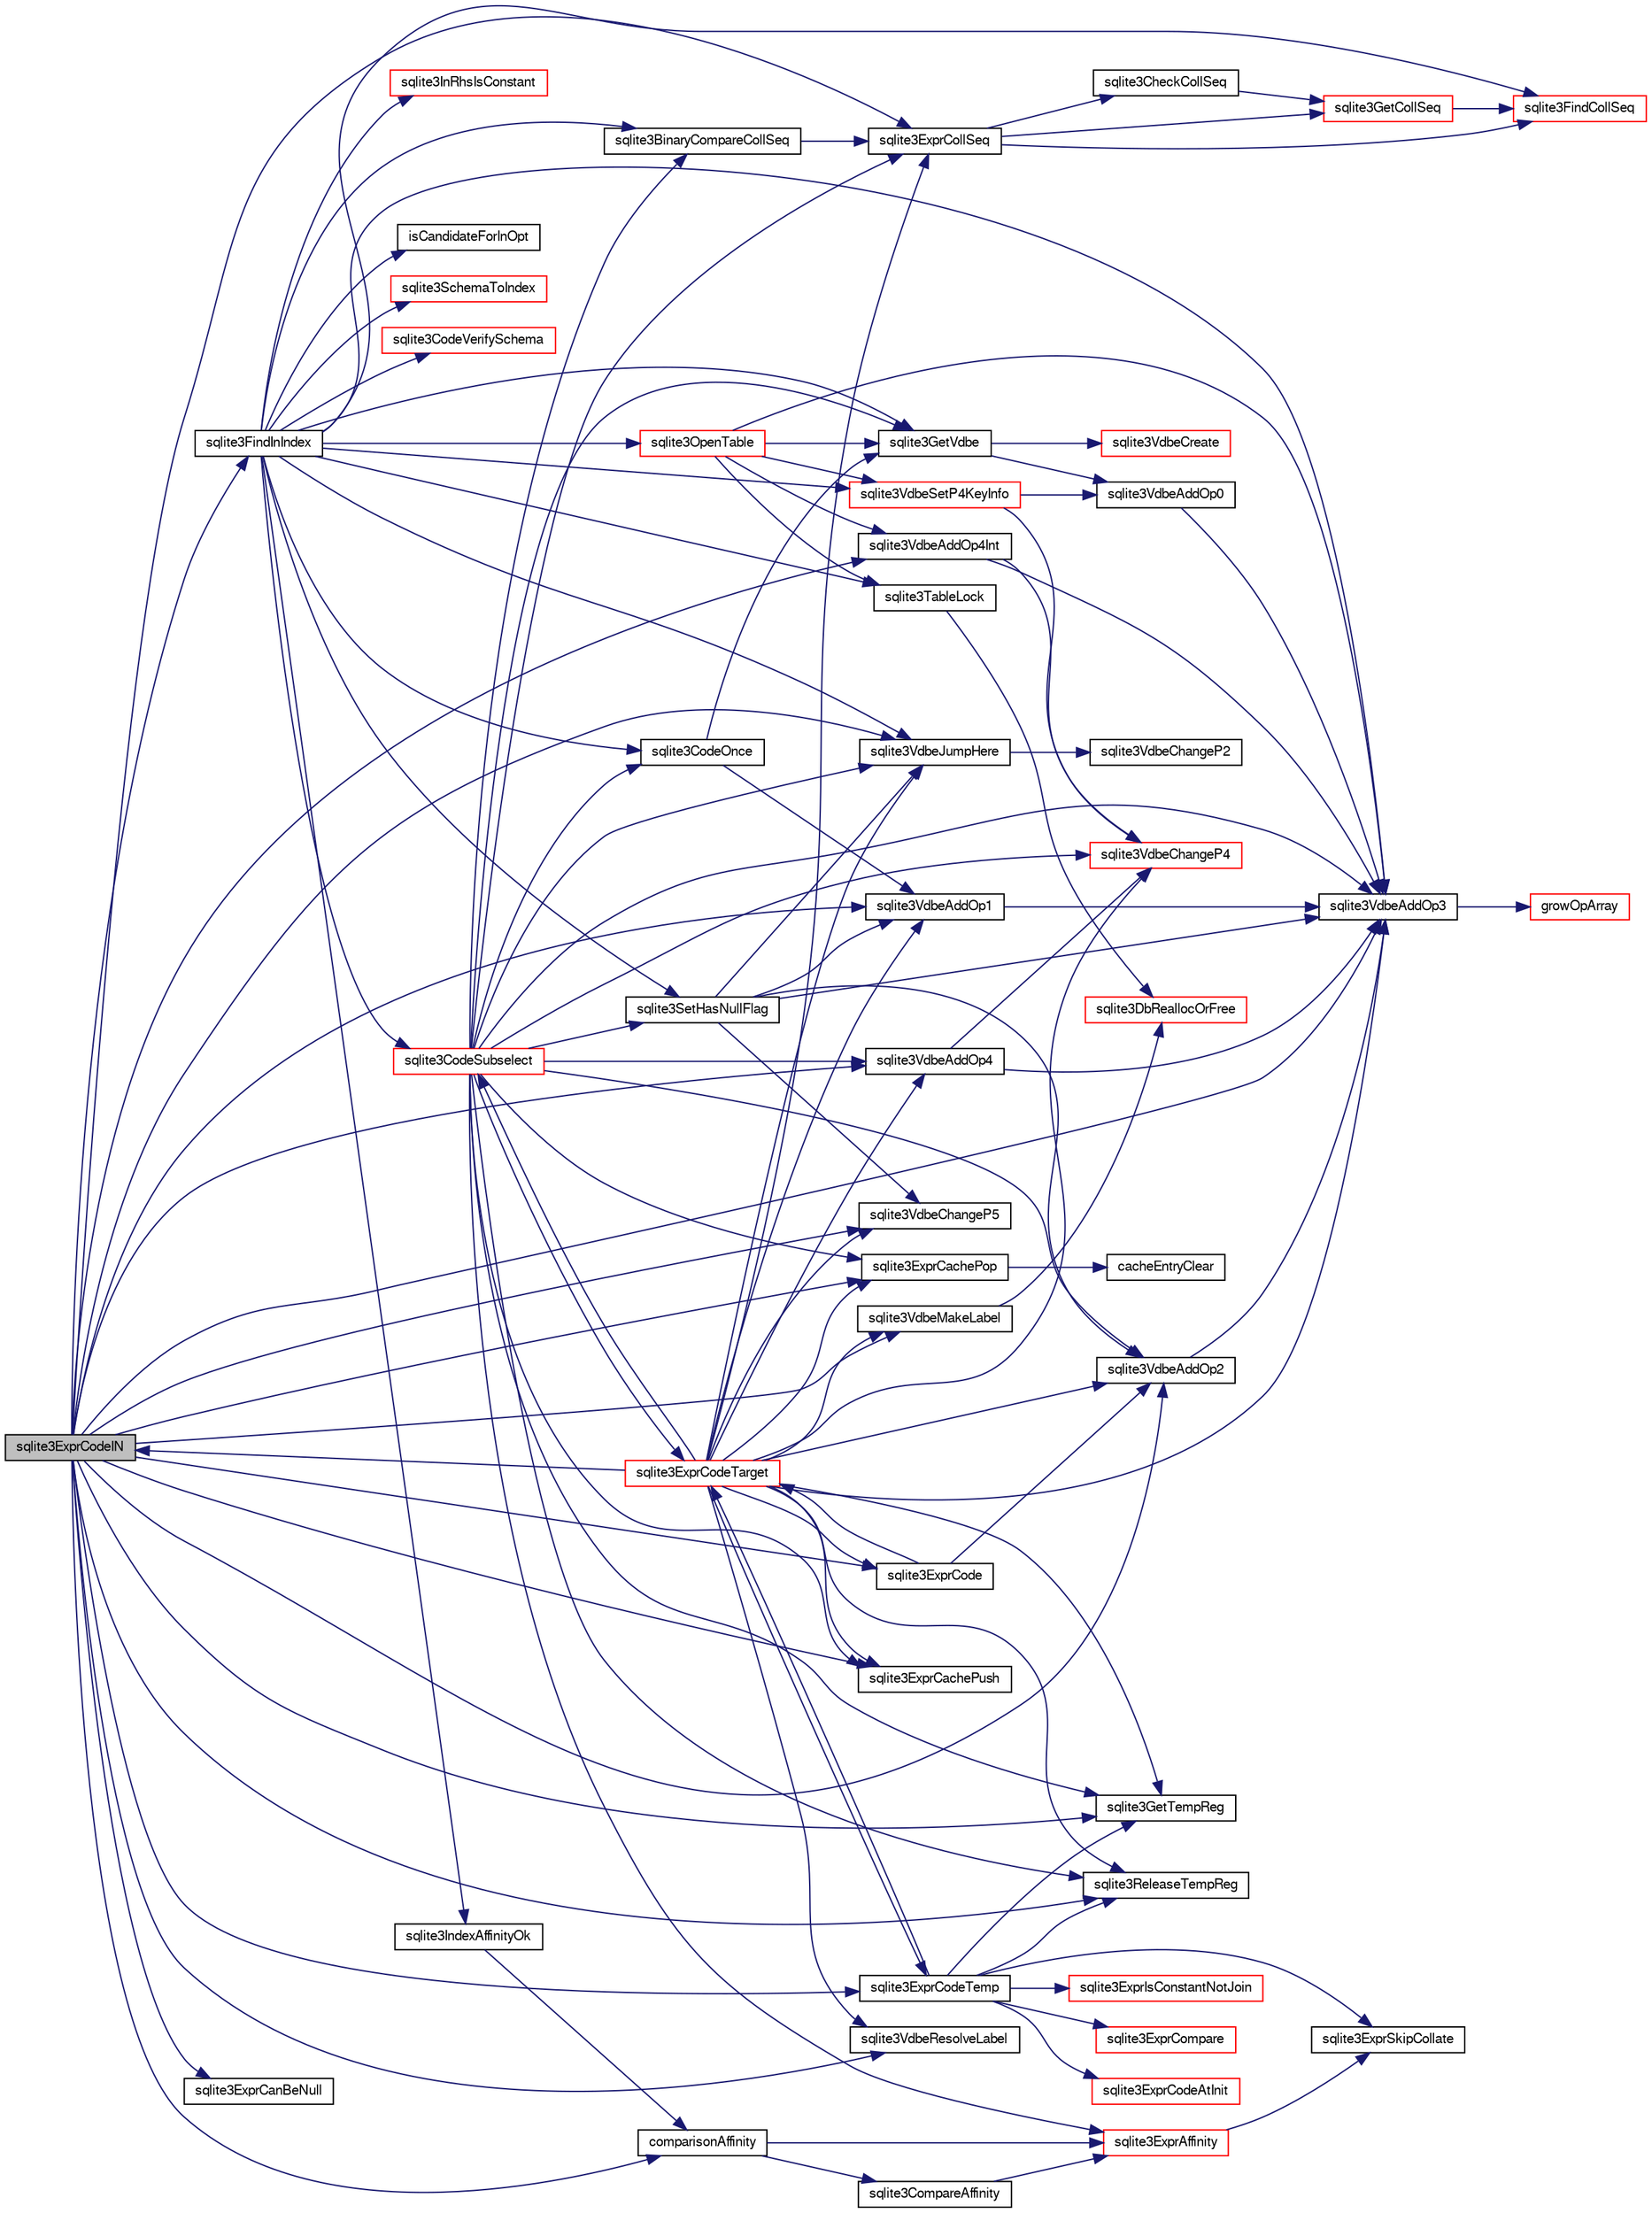 digraph "sqlite3ExprCodeIN"
{
  edge [fontname="FreeSans",fontsize="10",labelfontname="FreeSans",labelfontsize="10"];
  node [fontname="FreeSans",fontsize="10",shape=record];
  rankdir="LR";
  Node523585 [label="sqlite3ExprCodeIN",height=0.2,width=0.4,color="black", fillcolor="grey75", style="filled", fontcolor="black"];
  Node523585 -> Node523586 [color="midnightblue",fontsize="10",style="solid",fontname="FreeSans"];
  Node523586 [label="sqlite3FindInIndex",height=0.2,width=0.4,color="black", fillcolor="white", style="filled",URL="$sqlite3_8c.html#af7d8c56ab0231f44bb5f87b3fafeffb2"];
  Node523586 -> Node523587 [color="midnightblue",fontsize="10",style="solid",fontname="FreeSans"];
  Node523587 [label="sqlite3GetVdbe",height=0.2,width=0.4,color="black", fillcolor="white", style="filled",URL="$sqlite3_8c.html#a76b721dcd00b0587308547594cb6c1f4"];
  Node523587 -> Node523588 [color="midnightblue",fontsize="10",style="solid",fontname="FreeSans"];
  Node523588 [label="sqlite3VdbeCreate",height=0.2,width=0.4,color="red", fillcolor="white", style="filled",URL="$sqlite3_8c.html#a7778fbbc1a7b677f680ce0afc44a88e2"];
  Node523587 -> Node523602 [color="midnightblue",fontsize="10",style="solid",fontname="FreeSans"];
  Node523602 [label="sqlite3VdbeAddOp0",height=0.2,width=0.4,color="black", fillcolor="white", style="filled",URL="$sqlite3_8c.html#a0aefd237fc1d629f3a3d3d454ced408a"];
  Node523602 -> Node523603 [color="midnightblue",fontsize="10",style="solid",fontname="FreeSans"];
  Node523603 [label="sqlite3VdbeAddOp3",height=0.2,width=0.4,color="black", fillcolor="white", style="filled",URL="$sqlite3_8c.html#a29b4560b019211a73e1478cec7468345"];
  Node523603 -> Node523604 [color="midnightblue",fontsize="10",style="solid",fontname="FreeSans"];
  Node523604 [label="growOpArray",height=0.2,width=0.4,color="red", fillcolor="white", style="filled",URL="$sqlite3_8c.html#adb00b9ead01ffe0d757d5a6d0853ada5"];
  Node523586 -> Node523874 [color="midnightblue",fontsize="10",style="solid",fontname="FreeSans"];
  Node523874 [label="isCandidateForInOpt",height=0.2,width=0.4,color="black", fillcolor="white", style="filled",URL="$sqlite3_8c.html#aab218bb4041dbddd76b1a0da6880797e"];
  Node523586 -> Node523875 [color="midnightblue",fontsize="10",style="solid",fontname="FreeSans"];
  Node523875 [label="sqlite3SchemaToIndex",height=0.2,width=0.4,color="red", fillcolor="white", style="filled",URL="$sqlite3_8c.html#ad9ef77a42022f1f8c8ab71b5761f5134"];
  Node523586 -> Node523876 [color="midnightblue",fontsize="10",style="solid",fontname="FreeSans"];
  Node523876 [label="sqlite3CodeVerifySchema",height=0.2,width=0.4,color="red", fillcolor="white", style="filled",URL="$sqlite3_8c.html#ad9d8708d96f8416ec59ebf41c57000f9"];
  Node523586 -> Node524094 [color="midnightblue",fontsize="10",style="solid",fontname="FreeSans"];
  Node524094 [label="sqlite3TableLock",height=0.2,width=0.4,color="black", fillcolor="white", style="filled",URL="$sqlite3_8c.html#a13be5e81f379c515f270f6f2a3bb63a7"];
  Node524094 -> Node523665 [color="midnightblue",fontsize="10",style="solid",fontname="FreeSans"];
  Node523665 [label="sqlite3DbReallocOrFree",height=0.2,width=0.4,color="red", fillcolor="white", style="filled",URL="$sqlite3_8c.html#a532a9fd62eeb46b61885a0fff075231c"];
  Node523586 -> Node524095 [color="midnightblue",fontsize="10",style="solid",fontname="FreeSans"];
  Node524095 [label="sqlite3CodeOnce",height=0.2,width=0.4,color="black", fillcolor="white", style="filled",URL="$sqlite3_8c.html#a5ecd5f72b70f6492237c62035890eaf3"];
  Node524095 -> Node523587 [color="midnightblue",fontsize="10",style="solid",fontname="FreeSans"];
  Node524095 -> Node524096 [color="midnightblue",fontsize="10",style="solid",fontname="FreeSans"];
  Node524096 [label="sqlite3VdbeAddOp1",height=0.2,width=0.4,color="black", fillcolor="white", style="filled",URL="$sqlite3_8c.html#a6207112b1851d7e7d76e887ef6d72d5a"];
  Node524096 -> Node523603 [color="midnightblue",fontsize="10",style="solid",fontname="FreeSans"];
  Node523586 -> Node524097 [color="midnightblue",fontsize="10",style="solid",fontname="FreeSans"];
  Node524097 [label="sqlite3OpenTable",height=0.2,width=0.4,color="red", fillcolor="white", style="filled",URL="$sqlite3_8c.html#aa935d8de28fb95e999736ef792d5a808"];
  Node524097 -> Node523587 [color="midnightblue",fontsize="10",style="solid",fontname="FreeSans"];
  Node524097 -> Node524094 [color="midnightblue",fontsize="10",style="solid",fontname="FreeSans"];
  Node524097 -> Node524098 [color="midnightblue",fontsize="10",style="solid",fontname="FreeSans"];
  Node524098 [label="sqlite3VdbeAddOp4Int",height=0.2,width=0.4,color="black", fillcolor="white", style="filled",URL="$sqlite3_8c.html#afff63410071bb7015a6392d8a7704b43"];
  Node524098 -> Node523603 [color="midnightblue",fontsize="10",style="solid",fontname="FreeSans"];
  Node524098 -> Node524099 [color="midnightblue",fontsize="10",style="solid",fontname="FreeSans"];
  Node524099 [label="sqlite3VdbeChangeP4",height=0.2,width=0.4,color="red", fillcolor="white", style="filled",URL="$sqlite3_8c.html#add0d891a062d044a0c7e6fc072702830"];
  Node524097 -> Node523603 [color="midnightblue",fontsize="10",style="solid",fontname="FreeSans"];
  Node524097 -> Node524108 [color="midnightblue",fontsize="10",style="solid",fontname="FreeSans"];
  Node524108 [label="sqlite3VdbeSetP4KeyInfo",height=0.2,width=0.4,color="red", fillcolor="white", style="filled",URL="$sqlite3_8c.html#a342090b36fbf7fdace2a23b8efca030c"];
  Node524108 -> Node524099 [color="midnightblue",fontsize="10",style="solid",fontname="FreeSans"];
  Node524108 -> Node523602 [color="midnightblue",fontsize="10",style="solid",fontname="FreeSans"];
  Node523586 -> Node524130 [color="midnightblue",fontsize="10",style="solid",fontname="FreeSans"];
  Node524130 [label="sqlite3VdbeJumpHere",height=0.2,width=0.4,color="black", fillcolor="white", style="filled",URL="$sqlite3_8c.html#a95562175c9105ba0abe1d4dc6f8a39d4"];
  Node524130 -> Node524131 [color="midnightblue",fontsize="10",style="solid",fontname="FreeSans"];
  Node524131 [label="sqlite3VdbeChangeP2",height=0.2,width=0.4,color="black", fillcolor="white", style="filled",URL="$sqlite3_8c.html#aaf43838cdd2fd0e5e834e2ef214ab26c"];
  Node523586 -> Node524132 [color="midnightblue",fontsize="10",style="solid",fontname="FreeSans"];
  Node524132 [label="sqlite3BinaryCompareCollSeq",height=0.2,width=0.4,color="black", fillcolor="white", style="filled",URL="$sqlite3_8c.html#ad736cef22bdf857cc89b9411ffca6af6"];
  Node524132 -> Node524133 [color="midnightblue",fontsize="10",style="solid",fontname="FreeSans"];
  Node524133 [label="sqlite3ExprCollSeq",height=0.2,width=0.4,color="black", fillcolor="white", style="filled",URL="$sqlite3_8c.html#af36e271ed5ce13d4f2d088a766529574"];
  Node524133 -> Node524122 [color="midnightblue",fontsize="10",style="solid",fontname="FreeSans"];
  Node524122 [label="sqlite3GetCollSeq",height=0.2,width=0.4,color="red", fillcolor="white", style="filled",URL="$sqlite3_8c.html#a4ed2e10e20f9616894d068c6c73c3134"];
  Node524122 -> Node524112 [color="midnightblue",fontsize="10",style="solid",fontname="FreeSans"];
  Node524112 [label="sqlite3FindCollSeq",height=0.2,width=0.4,color="red", fillcolor="white", style="filled",URL="$sqlite3_8c.html#ac4f91d39f24a6435de12698fdb16bc14"];
  Node524133 -> Node524112 [color="midnightblue",fontsize="10",style="solid",fontname="FreeSans"];
  Node524133 -> Node524134 [color="midnightblue",fontsize="10",style="solid",fontname="FreeSans"];
  Node524134 [label="sqlite3CheckCollSeq",height=0.2,width=0.4,color="black", fillcolor="white", style="filled",URL="$sqlite3_8c.html#aaf12fc8e392ea73879ac89207623d813"];
  Node524134 -> Node524122 [color="midnightblue",fontsize="10",style="solid",fontname="FreeSans"];
  Node523586 -> Node524135 [color="midnightblue",fontsize="10",style="solid",fontname="FreeSans"];
  Node524135 [label="sqlite3IndexAffinityOk",height=0.2,width=0.4,color="black", fillcolor="white", style="filled",URL="$sqlite3_8c.html#a9d43a9db81f31f7473f7ca11fd823900"];
  Node524135 -> Node524136 [color="midnightblue",fontsize="10",style="solid",fontname="FreeSans"];
  Node524136 [label="comparisonAffinity",height=0.2,width=0.4,color="black", fillcolor="white", style="filled",URL="$sqlite3_8c.html#a288a61b5d72d6974ed9b0bb4f57f45ac"];
  Node524136 -> Node524137 [color="midnightblue",fontsize="10",style="solid",fontname="FreeSans"];
  Node524137 [label="sqlite3ExprAffinity",height=0.2,width=0.4,color="red", fillcolor="white", style="filled",URL="$sqlite3_8c.html#aca6a667380b05650f917422118d8b7d3"];
  Node524137 -> Node524138 [color="midnightblue",fontsize="10",style="solid",fontname="FreeSans"];
  Node524138 [label="sqlite3ExprSkipCollate",height=0.2,width=0.4,color="black", fillcolor="white", style="filled",URL="$sqlite3_8c.html#a91b59896d4e3534de7c33940dca8537c"];
  Node524136 -> Node524140 [color="midnightblue",fontsize="10",style="solid",fontname="FreeSans"];
  Node524140 [label="sqlite3CompareAffinity",height=0.2,width=0.4,color="black", fillcolor="white", style="filled",URL="$sqlite3_8c.html#a4bd560a9a6a8d11bec0a070a46eb38fa"];
  Node524140 -> Node524137 [color="midnightblue",fontsize="10",style="solid",fontname="FreeSans"];
  Node523586 -> Node524112 [color="midnightblue",fontsize="10",style="solid",fontname="FreeSans"];
  Node523586 -> Node523603 [color="midnightblue",fontsize="10",style="solid",fontname="FreeSans"];
  Node523586 -> Node524108 [color="midnightblue",fontsize="10",style="solid",fontname="FreeSans"];
  Node523586 -> Node524141 [color="midnightblue",fontsize="10",style="solid",fontname="FreeSans"];
  Node524141 [label="sqlite3SetHasNullFlag",height=0.2,width=0.4,color="black", fillcolor="white", style="filled",URL="$sqlite3_8c.html#a511bff4eca230be2bd9a75d450f66449"];
  Node524141 -> Node524142 [color="midnightblue",fontsize="10",style="solid",fontname="FreeSans"];
  Node524142 [label="sqlite3VdbeAddOp2",height=0.2,width=0.4,color="black", fillcolor="white", style="filled",URL="$sqlite3_8c.html#ae87204d7b069da19e4db0404c6deaae5"];
  Node524142 -> Node523603 [color="midnightblue",fontsize="10",style="solid",fontname="FreeSans"];
  Node524141 -> Node524096 [color="midnightblue",fontsize="10",style="solid",fontname="FreeSans"];
  Node524141 -> Node523603 [color="midnightblue",fontsize="10",style="solid",fontname="FreeSans"];
  Node524141 -> Node524143 [color="midnightblue",fontsize="10",style="solid",fontname="FreeSans"];
  Node524143 [label="sqlite3VdbeChangeP5",height=0.2,width=0.4,color="black", fillcolor="white", style="filled",URL="$sqlite3_8c.html#a4dde2e4087eda945511b05d667050740"];
  Node524141 -> Node524130 [color="midnightblue",fontsize="10",style="solid",fontname="FreeSans"];
  Node523586 -> Node524144 [color="midnightblue",fontsize="10",style="solid",fontname="FreeSans"];
  Node524144 [label="sqlite3InRhsIsConstant",height=0.2,width=0.4,color="red", fillcolor="white", style="filled",URL="$sqlite3_8c.html#aa86274ae36887fb37a9de14c8327e79e"];
  Node523586 -> Node524154 [color="midnightblue",fontsize="10",style="solid",fontname="FreeSans"];
  Node524154 [label="sqlite3CodeSubselect",height=0.2,width=0.4,color="red", fillcolor="white", style="filled",URL="$sqlite3_8c.html#aa69b46d2204a1d1b110107a1be12ee0c"];
  Node524154 -> Node523587 [color="midnightblue",fontsize="10",style="solid",fontname="FreeSans"];
  Node524154 -> Node524155 [color="midnightblue",fontsize="10",style="solid",fontname="FreeSans"];
  Node524155 [label="sqlite3ExprCachePush",height=0.2,width=0.4,color="black", fillcolor="white", style="filled",URL="$sqlite3_8c.html#a90233ce12875e170a87746ef3fa1d691"];
  Node524154 -> Node524095 [color="midnightblue",fontsize="10",style="solid",fontname="FreeSans"];
  Node524154 -> Node524156 [color="midnightblue",fontsize="10",style="solid",fontname="FreeSans"];
  Node524156 [label="sqlite3VdbeAddOp4",height=0.2,width=0.4,color="black", fillcolor="white", style="filled",URL="$sqlite3_8c.html#a739d7a47b1c11779283b7797ea7e1d4d"];
  Node524156 -> Node523603 [color="midnightblue",fontsize="10",style="solid",fontname="FreeSans"];
  Node524156 -> Node524099 [color="midnightblue",fontsize="10",style="solid",fontname="FreeSans"];
  Node524154 -> Node524137 [color="midnightblue",fontsize="10",style="solid",fontname="FreeSans"];
  Node524154 -> Node524142 [color="midnightblue",fontsize="10",style="solid",fontname="FreeSans"];
  Node524154 -> Node524132 [color="midnightblue",fontsize="10",style="solid",fontname="FreeSans"];
  Node524154 -> Node524133 [color="midnightblue",fontsize="10",style="solid",fontname="FreeSans"];
  Node524154 -> Node524727 [color="midnightblue",fontsize="10",style="solid",fontname="FreeSans"];
  Node524727 [label="sqlite3GetTempReg",height=0.2,width=0.4,color="black", fillcolor="white", style="filled",URL="$sqlite3_8c.html#ab58586b4abaefcc5df42af9d1e84d8fb"];
  Node524154 -> Node523603 [color="midnightblue",fontsize="10",style="solid",fontname="FreeSans"];
  Node524154 -> Node524706 [color="midnightblue",fontsize="10",style="solid",fontname="FreeSans"];
  Node524706 [label="sqlite3ExprCodeTarget",height=0.2,width=0.4,color="red", fillcolor="white", style="filled",URL="$sqlite3_8c.html#a4f308397a0a3ed299ed31aaa1ae2a293"];
  Node524706 -> Node523603 [color="midnightblue",fontsize="10",style="solid",fontname="FreeSans"];
  Node524706 -> Node524156 [color="midnightblue",fontsize="10",style="solid",fontname="FreeSans"];
  Node524706 -> Node524142 [color="midnightblue",fontsize="10",style="solid",fontname="FreeSans"];
  Node524706 -> Node524099 [color="midnightblue",fontsize="10",style="solid",fontname="FreeSans"];
  Node524706 -> Node524724 [color="midnightblue",fontsize="10",style="solid",fontname="FreeSans"];
  Node524724 [label="sqlite3ExprCodeTemp",height=0.2,width=0.4,color="black", fillcolor="white", style="filled",URL="$sqlite3_8c.html#a3bc5c1ccb3c5851847e2aeb4a84ae1fc"];
  Node524724 -> Node524138 [color="midnightblue",fontsize="10",style="solid",fontname="FreeSans"];
  Node524724 -> Node524725 [color="midnightblue",fontsize="10",style="solid",fontname="FreeSans"];
  Node524725 [label="sqlite3ExprIsConstantNotJoin",height=0.2,width=0.4,color="red", fillcolor="white", style="filled",URL="$sqlite3_8c.html#afa15ed1eca55a481fe671d33375b0ec3"];
  Node524724 -> Node524682 [color="midnightblue",fontsize="10",style="solid",fontname="FreeSans"];
  Node524682 [label="sqlite3ExprCompare",height=0.2,width=0.4,color="red", fillcolor="white", style="filled",URL="$sqlite3_8c.html#a0062379db3318d71048a461297c31598"];
  Node524724 -> Node524726 [color="midnightblue",fontsize="10",style="solid",fontname="FreeSans"];
  Node524726 [label="sqlite3ExprCodeAtInit",height=0.2,width=0.4,color="red", fillcolor="white", style="filled",URL="$sqlite3_8c.html#ac95e17399015e079099a882989e125c1"];
  Node524724 -> Node524727 [color="midnightblue",fontsize="10",style="solid",fontname="FreeSans"];
  Node524724 -> Node524706 [color="midnightblue",fontsize="10",style="solid",fontname="FreeSans"];
  Node524724 -> Node524728 [color="midnightblue",fontsize="10",style="solid",fontname="FreeSans"];
  Node524728 [label="sqlite3ReleaseTempReg",height=0.2,width=0.4,color="black", fillcolor="white", style="filled",URL="$sqlite3_8c.html#a48d55dce63ac590c3b0fc464abb67ad7"];
  Node524706 -> Node524096 [color="midnightblue",fontsize="10",style="solid",fontname="FreeSans"];
  Node524706 -> Node524130 [color="midnightblue",fontsize="10",style="solid",fontname="FreeSans"];
  Node524706 -> Node524701 [color="midnightblue",fontsize="10",style="solid",fontname="FreeSans"];
  Node524701 [label="sqlite3VdbeMakeLabel",height=0.2,width=0.4,color="black", fillcolor="white", style="filled",URL="$sqlite3_8c.html#acf57ce8fb6f3c634375c019f5ebe66f6"];
  Node524701 -> Node523665 [color="midnightblue",fontsize="10",style="solid",fontname="FreeSans"];
  Node524706 -> Node524705 [color="midnightblue",fontsize="10",style="solid",fontname="FreeSans"];
  Node524705 [label="sqlite3ExprCode",height=0.2,width=0.4,color="black", fillcolor="white", style="filled",URL="$sqlite3_8c.html#a75f270fb0b111b86924cca4ea507b417"];
  Node524705 -> Node524142 [color="midnightblue",fontsize="10",style="solid",fontname="FreeSans"];
  Node524705 -> Node524706 [color="midnightblue",fontsize="10",style="solid",fontname="FreeSans"];
  Node524706 -> Node524155 [color="midnightblue",fontsize="10",style="solid",fontname="FreeSans"];
  Node524706 -> Node524731 [color="midnightblue",fontsize="10",style="solid",fontname="FreeSans"];
  Node524731 [label="sqlite3ExprCachePop",height=0.2,width=0.4,color="black", fillcolor="white", style="filled",URL="$sqlite3_8c.html#afc801698332f063ac2e24fa5856939c6"];
  Node524731 -> Node524704 [color="midnightblue",fontsize="10",style="solid",fontname="FreeSans"];
  Node524704 [label="cacheEntryClear",height=0.2,width=0.4,color="black", fillcolor="white", style="filled",URL="$sqlite3_8c.html#a695836faaedd1f2926d828f459bce76e"];
  Node524706 -> Node524732 [color="midnightblue",fontsize="10",style="solid",fontname="FreeSans"];
  Node524732 [label="sqlite3VdbeResolveLabel",height=0.2,width=0.4,color="black", fillcolor="white", style="filled",URL="$sqlite3_8c.html#a0a86f82356e392d9a84a008559c1aeeb"];
  Node524706 -> Node524133 [color="midnightblue",fontsize="10",style="solid",fontname="FreeSans"];
  Node524706 -> Node524143 [color="midnightblue",fontsize="10",style="solid",fontname="FreeSans"];
  Node524706 -> Node524154 [color="midnightblue",fontsize="10",style="solid",fontname="FreeSans"];
  Node524706 -> Node523585 [color="midnightblue",fontsize="10",style="solid",fontname="FreeSans"];
  Node524706 -> Node524727 [color="midnightblue",fontsize="10",style="solid",fontname="FreeSans"];
  Node524706 -> Node524728 [color="midnightblue",fontsize="10",style="solid",fontname="FreeSans"];
  Node524154 -> Node524728 [color="midnightblue",fontsize="10",style="solid",fontname="FreeSans"];
  Node524154 -> Node524099 [color="midnightblue",fontsize="10",style="solid",fontname="FreeSans"];
  Node524154 -> Node524141 [color="midnightblue",fontsize="10",style="solid",fontname="FreeSans"];
  Node524154 -> Node524130 [color="midnightblue",fontsize="10",style="solid",fontname="FreeSans"];
  Node524154 -> Node524731 [color="midnightblue",fontsize="10",style="solid",fontname="FreeSans"];
  Node523585 -> Node524136 [color="midnightblue",fontsize="10",style="solid",fontname="FreeSans"];
  Node523585 -> Node524155 [color="midnightblue",fontsize="10",style="solid",fontname="FreeSans"];
  Node523585 -> Node524727 [color="midnightblue",fontsize="10",style="solid",fontname="FreeSans"];
  Node523585 -> Node524705 [color="midnightblue",fontsize="10",style="solid",fontname="FreeSans"];
  Node523585 -> Node524133 [color="midnightblue",fontsize="10",style="solid",fontname="FreeSans"];
  Node523585 -> Node524701 [color="midnightblue",fontsize="10",style="solid",fontname="FreeSans"];
  Node523585 -> Node523603 [color="midnightblue",fontsize="10",style="solid",fontname="FreeSans"];
  Node523585 -> Node524724 [color="midnightblue",fontsize="10",style="solid",fontname="FreeSans"];
  Node523585 -> Node524833 [color="midnightblue",fontsize="10",style="solid",fontname="FreeSans"];
  Node524833 [label="sqlite3ExprCanBeNull",height=0.2,width=0.4,color="black", fillcolor="white", style="filled",URL="$sqlite3_8c.html#aa61c5d87d9eff5134d8ab9b93e921671"];
  Node523585 -> Node524156 [color="midnightblue",fontsize="10",style="solid",fontname="FreeSans"];
  Node523585 -> Node524143 [color="midnightblue",fontsize="10",style="solid",fontname="FreeSans"];
  Node523585 -> Node524728 [color="midnightblue",fontsize="10",style="solid",fontname="FreeSans"];
  Node523585 -> Node524142 [color="midnightblue",fontsize="10",style="solid",fontname="FreeSans"];
  Node523585 -> Node524732 [color="midnightblue",fontsize="10",style="solid",fontname="FreeSans"];
  Node523585 -> Node524096 [color="midnightblue",fontsize="10",style="solid",fontname="FreeSans"];
  Node523585 -> Node524130 [color="midnightblue",fontsize="10",style="solid",fontname="FreeSans"];
  Node523585 -> Node524098 [color="midnightblue",fontsize="10",style="solid",fontname="FreeSans"];
  Node523585 -> Node524731 [color="midnightblue",fontsize="10",style="solid",fontname="FreeSans"];
}
